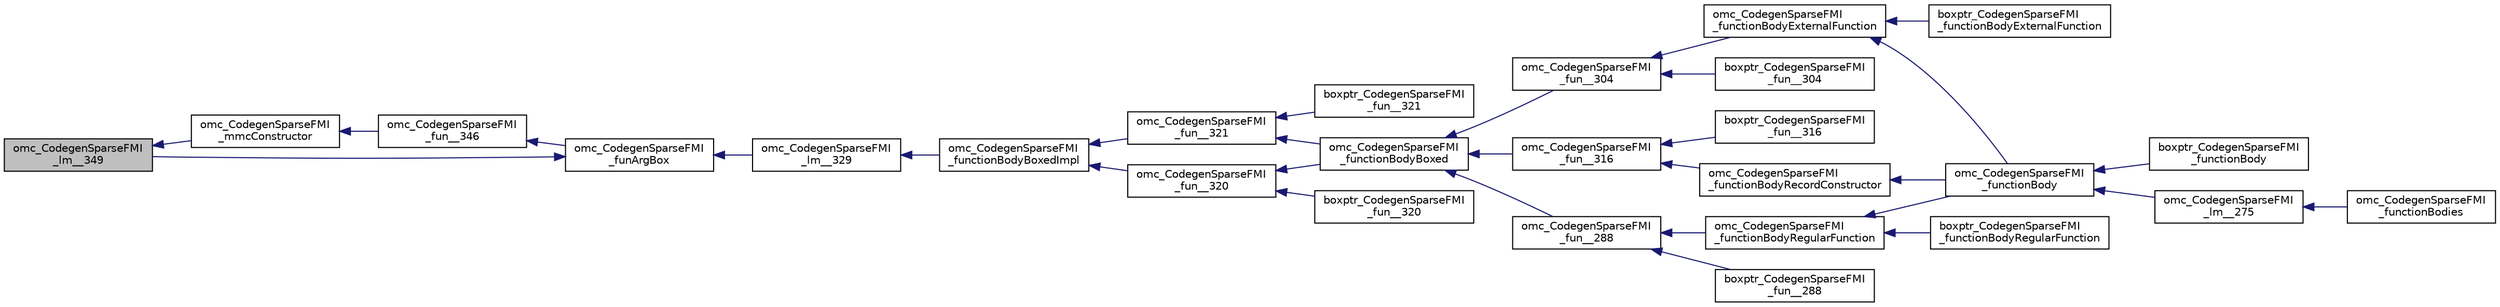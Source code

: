 digraph "omc_CodegenSparseFMI_lm__349"
{
  edge [fontname="Helvetica",fontsize="10",labelfontname="Helvetica",labelfontsize="10"];
  node [fontname="Helvetica",fontsize="10",shape=record];
  rankdir="LR";
  Node189063 [label="omc_CodegenSparseFMI\l_lm__349",height=0.2,width=0.4,color="black", fillcolor="grey75", style="filled", fontcolor="black"];
  Node189063 -> Node189064 [dir="back",color="midnightblue",fontsize="10",style="solid",fontname="Helvetica"];
  Node189064 [label="omc_CodegenSparseFMI\l_mmcConstructor",height=0.2,width=0.4,color="black", fillcolor="white", style="filled",URL="$da/d88/_codegen_sparse_f_m_i_8h.html#a7f6b35ed9ccb68fd04306e37ece68e13"];
  Node189064 -> Node189065 [dir="back",color="midnightblue",fontsize="10",style="solid",fontname="Helvetica"];
  Node189065 [label="omc_CodegenSparseFMI\l_fun__346",height=0.2,width=0.4,color="black", fillcolor="white", style="filled",URL="$d1/d2e/_codegen_sparse_f_m_i_8c.html#a9611b2320aa6867b835df192e7bea869"];
  Node189065 -> Node189066 [dir="back",color="midnightblue",fontsize="10",style="solid",fontname="Helvetica"];
  Node189066 [label="omc_CodegenSparseFMI\l_funArgBox",height=0.2,width=0.4,color="black", fillcolor="white", style="filled",URL="$da/d88/_codegen_sparse_f_m_i_8h.html#af3c2b464d0370ab59725602ca805d763"];
  Node189066 -> Node189063 [dir="back",color="midnightblue",fontsize="10",style="solid",fontname="Helvetica"];
  Node189066 -> Node189067 [dir="back",color="midnightblue",fontsize="10",style="solid",fontname="Helvetica"];
  Node189067 [label="omc_CodegenSparseFMI\l_lm__329",height=0.2,width=0.4,color="black", fillcolor="white", style="filled",URL="$d1/d2e/_codegen_sparse_f_m_i_8c.html#a469318ccc559d1ce161b95c7b22beee9"];
  Node189067 -> Node189068 [dir="back",color="midnightblue",fontsize="10",style="solid",fontname="Helvetica"];
  Node189068 [label="omc_CodegenSparseFMI\l_functionBodyBoxedImpl",height=0.2,width=0.4,color="black", fillcolor="white", style="filled",URL="$da/d88/_codegen_sparse_f_m_i_8h.html#a374e14fecc50fd4c63813548a397c762"];
  Node189068 -> Node189069 [dir="back",color="midnightblue",fontsize="10",style="solid",fontname="Helvetica"];
  Node189069 [label="omc_CodegenSparseFMI\l_fun__321",height=0.2,width=0.4,color="black", fillcolor="white", style="filled",URL="$d1/d2e/_codegen_sparse_f_m_i_8c.html#a8cade2e4ec39805db763535d48bd114d"];
  Node189069 -> Node189070 [dir="back",color="midnightblue",fontsize="10",style="solid",fontname="Helvetica"];
  Node189070 [label="omc_CodegenSparseFMI\l_functionBodyBoxed",height=0.2,width=0.4,color="black", fillcolor="white", style="filled",URL="$da/d88/_codegen_sparse_f_m_i_8h.html#afbaadfd58af896378134f527670f9d4f"];
  Node189070 -> Node189071 [dir="back",color="midnightblue",fontsize="10",style="solid",fontname="Helvetica"];
  Node189071 [label="omc_CodegenSparseFMI\l_fun__316",height=0.2,width=0.4,color="black", fillcolor="white", style="filled",URL="$d1/d2e/_codegen_sparse_f_m_i_8c.html#a738026f16afd6f8b3c8268d92b370f72"];
  Node189071 -> Node189072 [dir="back",color="midnightblue",fontsize="10",style="solid",fontname="Helvetica"];
  Node189072 [label="omc_CodegenSparseFMI\l_functionBodyRecordConstructor",height=0.2,width=0.4,color="black", fillcolor="white", style="filled",URL="$da/d88/_codegen_sparse_f_m_i_8h.html#adb3b00f50a6550029818d99a604fe774"];
  Node189072 -> Node189073 [dir="back",color="midnightblue",fontsize="10",style="solid",fontname="Helvetica"];
  Node189073 [label="omc_CodegenSparseFMI\l_functionBody",height=0.2,width=0.4,color="black", fillcolor="white", style="filled",URL="$da/d88/_codegen_sparse_f_m_i_8h.html#a8326dd08d50f77b343a0b1e9fdee90d6"];
  Node189073 -> Node189074 [dir="back",color="midnightblue",fontsize="10",style="solid",fontname="Helvetica"];
  Node189074 [label="boxptr_CodegenSparseFMI\l_functionBody",height=0.2,width=0.4,color="black", fillcolor="white", style="filled",URL="$da/d88/_codegen_sparse_f_m_i_8h.html#a1450c37977ff46f0a318f1740d46b3a2"];
  Node189073 -> Node189075 [dir="back",color="midnightblue",fontsize="10",style="solid",fontname="Helvetica"];
  Node189075 [label="omc_CodegenSparseFMI\l_lm__275",height=0.2,width=0.4,color="black", fillcolor="white", style="filled",URL="$d1/d2e/_codegen_sparse_f_m_i_8c.html#afa6f1fb10983410b266344362bafabb7"];
  Node189075 -> Node189076 [dir="back",color="midnightblue",fontsize="10",style="solid",fontname="Helvetica"];
  Node189076 [label="omc_CodegenSparseFMI\l_functionBodies",height=0.2,width=0.4,color="black", fillcolor="white", style="filled",URL="$da/d88/_codegen_sparse_f_m_i_8h.html#ad5d463f801d993e3be31d7c8963771af"];
  Node189071 -> Node189077 [dir="back",color="midnightblue",fontsize="10",style="solid",fontname="Helvetica"];
  Node189077 [label="boxptr_CodegenSparseFMI\l_fun__316",height=0.2,width=0.4,color="black", fillcolor="white", style="filled",URL="$d1/d2e/_codegen_sparse_f_m_i_8c.html#aeddda500cef7cab44010ce995176980d"];
  Node189070 -> Node189078 [dir="back",color="midnightblue",fontsize="10",style="solid",fontname="Helvetica"];
  Node189078 [label="omc_CodegenSparseFMI\l_fun__304",height=0.2,width=0.4,color="black", fillcolor="white", style="filled",URL="$d1/d2e/_codegen_sparse_f_m_i_8c.html#a57330f93f4e1247ce7fda203c8171622"];
  Node189078 -> Node189079 [dir="back",color="midnightblue",fontsize="10",style="solid",fontname="Helvetica"];
  Node189079 [label="omc_CodegenSparseFMI\l_functionBodyExternalFunction",height=0.2,width=0.4,color="black", fillcolor="white", style="filled",URL="$da/d88/_codegen_sparse_f_m_i_8h.html#a5e09b2cb18858511d73890a0bf42cb90"];
  Node189079 -> Node189080 [dir="back",color="midnightblue",fontsize="10",style="solid",fontname="Helvetica"];
  Node189080 [label="boxptr_CodegenSparseFMI\l_functionBodyExternalFunction",height=0.2,width=0.4,color="black", fillcolor="white", style="filled",URL="$da/d88/_codegen_sparse_f_m_i_8h.html#ab8402f23f28f71b20296d942781c5102"];
  Node189079 -> Node189073 [dir="back",color="midnightblue",fontsize="10",style="solid",fontname="Helvetica"];
  Node189078 -> Node189081 [dir="back",color="midnightblue",fontsize="10",style="solid",fontname="Helvetica"];
  Node189081 [label="boxptr_CodegenSparseFMI\l_fun__304",height=0.2,width=0.4,color="black", fillcolor="white", style="filled",URL="$d1/d2e/_codegen_sparse_f_m_i_8c.html#a970f81b9a93864579b5b583b989ed349"];
  Node189070 -> Node189082 [dir="back",color="midnightblue",fontsize="10",style="solid",fontname="Helvetica"];
  Node189082 [label="omc_CodegenSparseFMI\l_fun__288",height=0.2,width=0.4,color="black", fillcolor="white", style="filled",URL="$d1/d2e/_codegen_sparse_f_m_i_8c.html#a9cfea806da7b4a34bf369d04777f7af5"];
  Node189082 -> Node189083 [dir="back",color="midnightblue",fontsize="10",style="solid",fontname="Helvetica"];
  Node189083 [label="omc_CodegenSparseFMI\l_functionBodyRegularFunction",height=0.2,width=0.4,color="black", fillcolor="white", style="filled",URL="$da/d88/_codegen_sparse_f_m_i_8h.html#a35f588d60d8560ad7c541738fc9bc5d0"];
  Node189083 -> Node189084 [dir="back",color="midnightblue",fontsize="10",style="solid",fontname="Helvetica"];
  Node189084 [label="boxptr_CodegenSparseFMI\l_functionBodyRegularFunction",height=0.2,width=0.4,color="black", fillcolor="white", style="filled",URL="$da/d88/_codegen_sparse_f_m_i_8h.html#ad0cd59d6ca1bf8ab02b015f235daadf1"];
  Node189083 -> Node189073 [dir="back",color="midnightblue",fontsize="10",style="solid",fontname="Helvetica"];
  Node189082 -> Node189085 [dir="back",color="midnightblue",fontsize="10",style="solid",fontname="Helvetica"];
  Node189085 [label="boxptr_CodegenSparseFMI\l_fun__288",height=0.2,width=0.4,color="black", fillcolor="white", style="filled",URL="$d1/d2e/_codegen_sparse_f_m_i_8c.html#acb16fb84259b84775f4e210290c73e46"];
  Node189069 -> Node189086 [dir="back",color="midnightblue",fontsize="10",style="solid",fontname="Helvetica"];
  Node189086 [label="boxptr_CodegenSparseFMI\l_fun__321",height=0.2,width=0.4,color="black", fillcolor="white", style="filled",URL="$d1/d2e/_codegen_sparse_f_m_i_8c.html#ae8013c2ad7fc254fb93cc7d2763dbcf5"];
  Node189068 -> Node189087 [dir="back",color="midnightblue",fontsize="10",style="solid",fontname="Helvetica"];
  Node189087 [label="omc_CodegenSparseFMI\l_fun__320",height=0.2,width=0.4,color="black", fillcolor="white", style="filled",URL="$d1/d2e/_codegen_sparse_f_m_i_8c.html#aff450af597c1f906bcb9215fcd08337b"];
  Node189087 -> Node189070 [dir="back",color="midnightblue",fontsize="10",style="solid",fontname="Helvetica"];
  Node189087 -> Node189088 [dir="back",color="midnightblue",fontsize="10",style="solid",fontname="Helvetica"];
  Node189088 [label="boxptr_CodegenSparseFMI\l_fun__320",height=0.2,width=0.4,color="black", fillcolor="white", style="filled",URL="$d1/d2e/_codegen_sparse_f_m_i_8c.html#a6cbd83df71cb360631811d4fc5ff51e7"];
}
